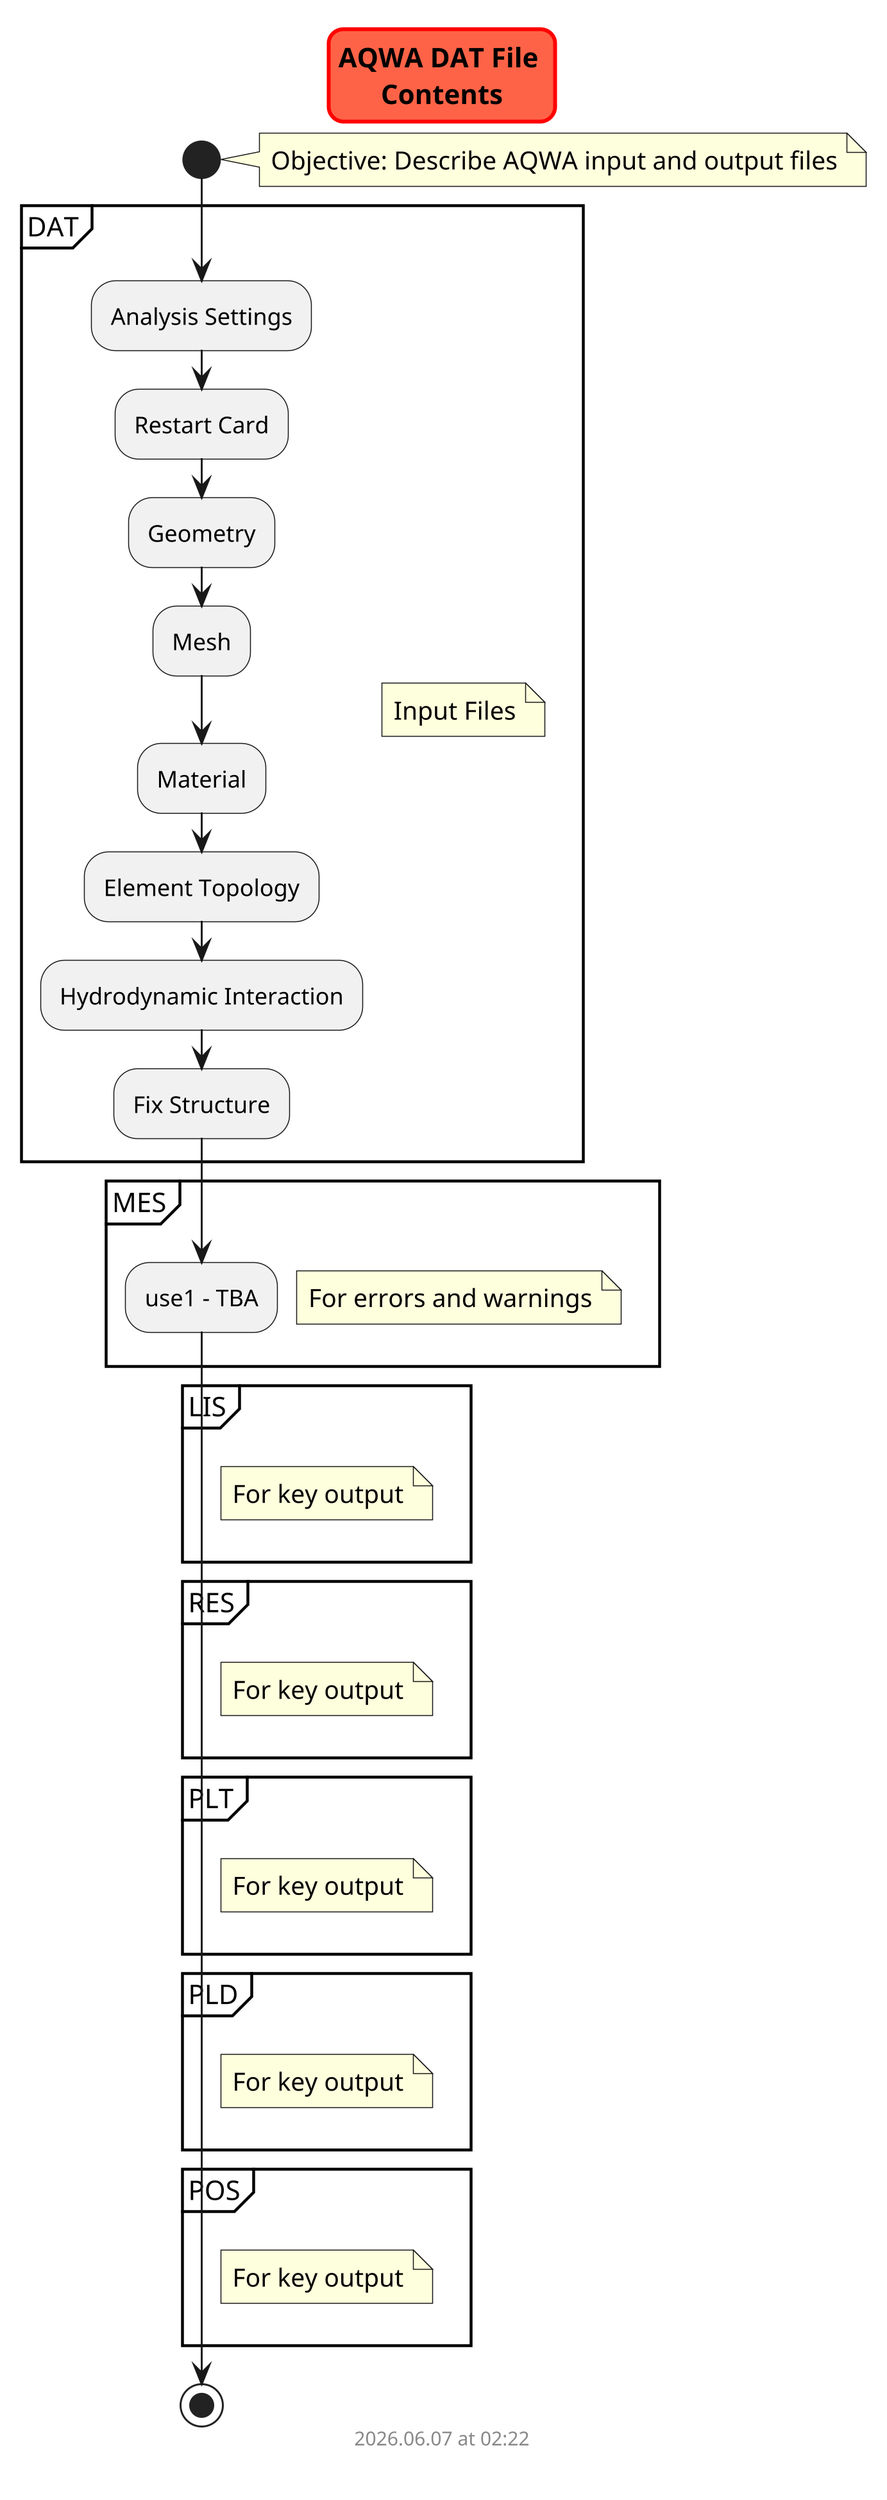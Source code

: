 @startuml aqwa_file_map
scale 3
skinparam titleBorderRoundCorner 15
skinparam titleBorderThickness 2
skinparam titleBorderColor red
skinparam titleBackgroundColor Tomato

title AQWA DAT File \nContents

start

    note right
        Objective: Describe AQWA input and output files
    end note

    partition "DAT" {
            note right
                Input Files
            end note

        :Analysis Settings;
        :Restart Card;
        :Geometry;
        :Mesh;
        :Material;
        :Element Topology;
        :Hydrodynamic Interaction;
        :Fix Structure;

    }

    partition "MES" {
            note right
                For errors and warnings
            end note
        :use1 - TBA;

    }

    partition "LIS" {
            note right
                For key output
            end note
    }

    partition "RES" {
            note right
                For key output
            end note
    }

    partition "PLT" {
            note right
                For key output
            end note
    }

    partition "PLD" {
            note right
                For key output
            end note
    }

    partition "POS" {
            note right
                For key output
            end note
    }


stop

footer
%date("yyyy.MM.dd' at 'HH:mm")
%filename()
end footer

@enduml
